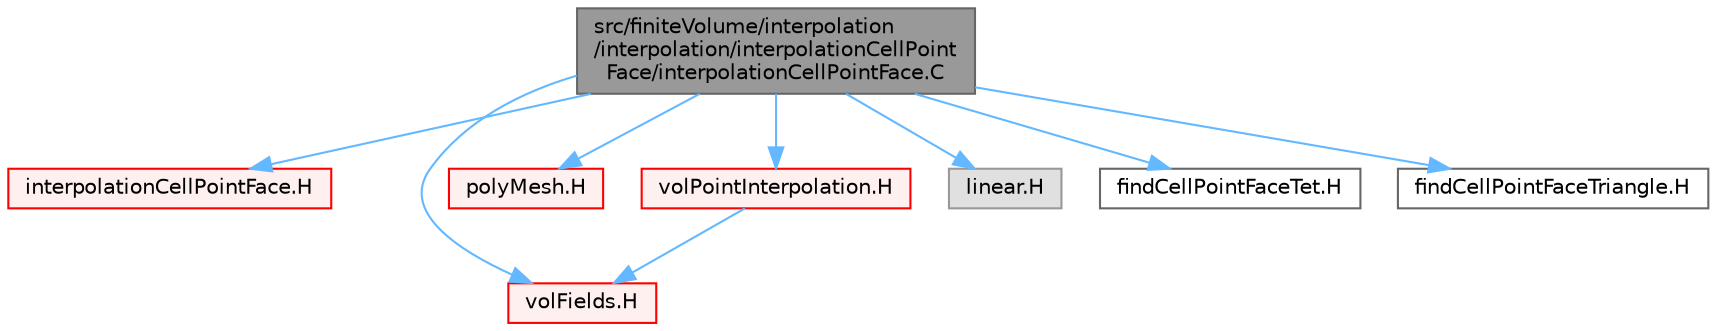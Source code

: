 digraph "src/finiteVolume/interpolation/interpolation/interpolationCellPointFace/interpolationCellPointFace.C"
{
 // LATEX_PDF_SIZE
  bgcolor="transparent";
  edge [fontname=Helvetica,fontsize=10,labelfontname=Helvetica,labelfontsize=10];
  node [fontname=Helvetica,fontsize=10,shape=box,height=0.2,width=0.4];
  Node1 [id="Node000001",label="src/finiteVolume/interpolation\l/interpolation/interpolationCellPoint\lFace/interpolationCellPointFace.C",height=0.2,width=0.4,color="gray40", fillcolor="grey60", style="filled", fontcolor="black",tooltip=" "];
  Node1 -> Node2 [id="edge1_Node000001_Node000002",color="steelblue1",style="solid",tooltip=" "];
  Node2 [id="Node000002",label="interpolationCellPointFace.H",height=0.2,width=0.4,color="red", fillcolor="#FFF0F0", style="filled",URL="$interpolationCellPointFace_8H.html",tooltip=" "];
  Node1 -> Node374 [id="edge2_Node000001_Node000374",color="steelblue1",style="solid",tooltip=" "];
  Node374 [id="Node000374",label="volFields.H",height=0.2,width=0.4,color="red", fillcolor="#FFF0F0", style="filled",URL="$volFields_8H.html",tooltip=" "];
  Node1 -> Node298 [id="edge3_Node000001_Node000298",color="steelblue1",style="solid",tooltip=" "];
  Node298 [id="Node000298",label="polyMesh.H",height=0.2,width=0.4,color="red", fillcolor="#FFF0F0", style="filled",URL="$polyMesh_8H.html",tooltip=" "];
  Node1 -> Node414 [id="edge4_Node000001_Node000414",color="steelblue1",style="solid",tooltip=" "];
  Node414 [id="Node000414",label="volPointInterpolation.H",height=0.2,width=0.4,color="red", fillcolor="#FFF0F0", style="filled",URL="$volPointInterpolation_8H.html",tooltip=" "];
  Node414 -> Node374 [id="edge5_Node000414_Node000374",color="steelblue1",style="solid",tooltip=" "];
  Node1 -> Node415 [id="edge6_Node000001_Node000415",color="steelblue1",style="solid",tooltip=" "];
  Node415 [id="Node000415",label="linear.H",height=0.2,width=0.4,color="grey60", fillcolor="#E0E0E0", style="filled",tooltip=" "];
  Node1 -> Node416 [id="edge7_Node000001_Node000416",color="steelblue1",style="solid",tooltip=" "];
  Node416 [id="Node000416",label="findCellPointFaceTet.H",height=0.2,width=0.4,color="grey40", fillcolor="white", style="filled",URL="$findCellPointFaceTet_8H.html",tooltip="find the tetrahedron in which the position is. while searching for the tet, store the tet closest to ..."];
  Node1 -> Node417 [id="edge8_Node000001_Node000417",color="steelblue1",style="solid",tooltip=" "];
  Node417 [id="Node000417",label="findCellPointFaceTriangle.H",height=0.2,width=0.4,color="grey40", fillcolor="white", style="filled",URL="$findCellPointFaceTriangle_8H.html",tooltip=" "];
}
